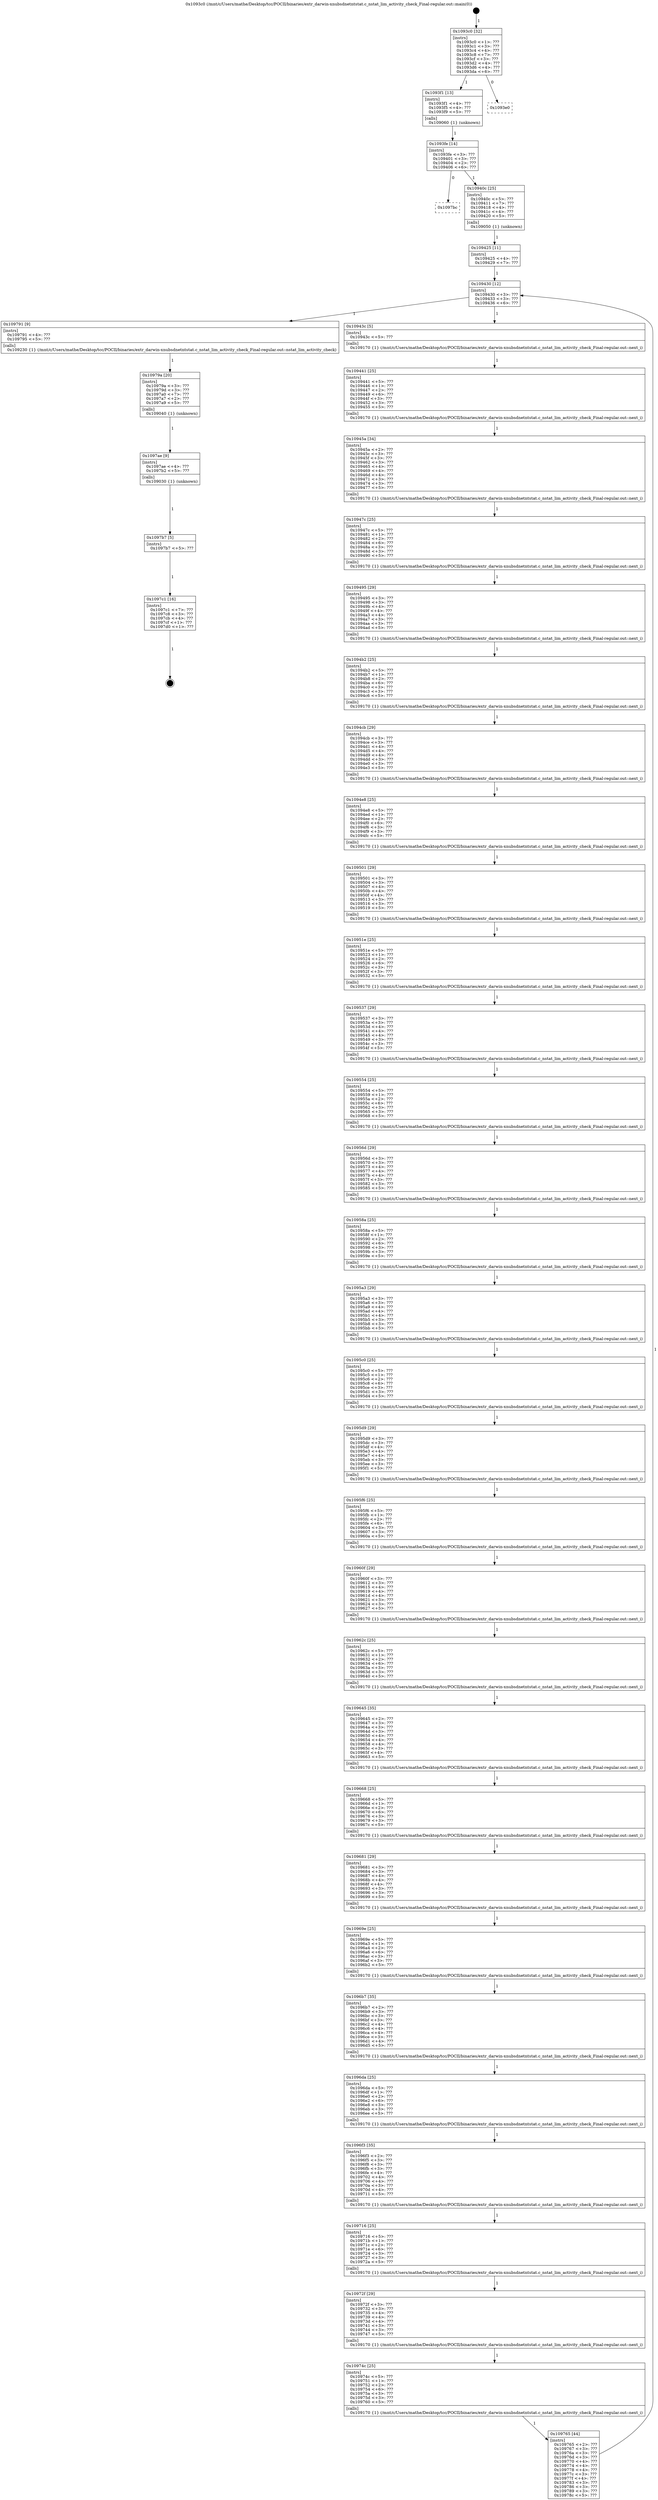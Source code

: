 digraph "0x1093c0" {
  label = "0x1093c0 (/mnt/c/Users/mathe/Desktop/tcc/POCII/binaries/extr_darwin-xnubsdnetntstat.c_nstat_lim_activity_check_Final-regular.out::main(0))"
  labelloc = "t"
  node[shape=record]

  Entry [label="",width=0.3,height=0.3,shape=circle,fillcolor=black,style=filled]
  "0x1093c0" [label="{
     0x1093c0 [32]\l
     | [instrs]\l
     &nbsp;&nbsp;0x1093c0 \<+1\>: ???\l
     &nbsp;&nbsp;0x1093c1 \<+3\>: ???\l
     &nbsp;&nbsp;0x1093c4 \<+4\>: ???\l
     &nbsp;&nbsp;0x1093c8 \<+7\>: ???\l
     &nbsp;&nbsp;0x1093cf \<+3\>: ???\l
     &nbsp;&nbsp;0x1093d2 \<+4\>: ???\l
     &nbsp;&nbsp;0x1093d6 \<+4\>: ???\l
     &nbsp;&nbsp;0x1093da \<+6\>: ???\l
  }"]
  "0x1093f1" [label="{
     0x1093f1 [13]\l
     | [instrs]\l
     &nbsp;&nbsp;0x1093f1 \<+4\>: ???\l
     &nbsp;&nbsp;0x1093f5 \<+4\>: ???\l
     &nbsp;&nbsp;0x1093f9 \<+5\>: ???\l
     | [calls]\l
     &nbsp;&nbsp;0x109060 \{1\} (unknown)\l
  }"]
  "0x1093e0" [label="{
     0x1093e0\l
  }", style=dashed]
  "0x1093fe" [label="{
     0x1093fe [14]\l
     | [instrs]\l
     &nbsp;&nbsp;0x1093fe \<+3\>: ???\l
     &nbsp;&nbsp;0x109401 \<+3\>: ???\l
     &nbsp;&nbsp;0x109404 \<+2\>: ???\l
     &nbsp;&nbsp;0x109406 \<+6\>: ???\l
  }"]
  "0x1097bc" [label="{
     0x1097bc\l
  }", style=dashed]
  "0x10940c" [label="{
     0x10940c [25]\l
     | [instrs]\l
     &nbsp;&nbsp;0x10940c \<+5\>: ???\l
     &nbsp;&nbsp;0x109411 \<+7\>: ???\l
     &nbsp;&nbsp;0x109418 \<+4\>: ???\l
     &nbsp;&nbsp;0x10941c \<+4\>: ???\l
     &nbsp;&nbsp;0x109420 \<+5\>: ???\l
     | [calls]\l
     &nbsp;&nbsp;0x109050 \{1\} (unknown)\l
  }"]
  Exit [label="",width=0.3,height=0.3,shape=circle,fillcolor=black,style=filled,peripheries=2]
  "0x109430" [label="{
     0x109430 [12]\l
     | [instrs]\l
     &nbsp;&nbsp;0x109430 \<+3\>: ???\l
     &nbsp;&nbsp;0x109433 \<+3\>: ???\l
     &nbsp;&nbsp;0x109436 \<+6\>: ???\l
  }"]
  "0x109791" [label="{
     0x109791 [9]\l
     | [instrs]\l
     &nbsp;&nbsp;0x109791 \<+4\>: ???\l
     &nbsp;&nbsp;0x109795 \<+5\>: ???\l
     | [calls]\l
     &nbsp;&nbsp;0x109230 \{1\} (/mnt/c/Users/mathe/Desktop/tcc/POCII/binaries/extr_darwin-xnubsdnetntstat.c_nstat_lim_activity_check_Final-regular.out::nstat_lim_activity_check)\l
  }"]
  "0x10943c" [label="{
     0x10943c [5]\l
     | [instrs]\l
     &nbsp;&nbsp;0x10943c \<+5\>: ???\l
     | [calls]\l
     &nbsp;&nbsp;0x109170 \{1\} (/mnt/c/Users/mathe/Desktop/tcc/POCII/binaries/extr_darwin-xnubsdnetntstat.c_nstat_lim_activity_check_Final-regular.out::next_i)\l
  }"]
  "0x109441" [label="{
     0x109441 [25]\l
     | [instrs]\l
     &nbsp;&nbsp;0x109441 \<+5\>: ???\l
     &nbsp;&nbsp;0x109446 \<+1\>: ???\l
     &nbsp;&nbsp;0x109447 \<+2\>: ???\l
     &nbsp;&nbsp;0x109449 \<+6\>: ???\l
     &nbsp;&nbsp;0x10944f \<+3\>: ???\l
     &nbsp;&nbsp;0x109452 \<+3\>: ???\l
     &nbsp;&nbsp;0x109455 \<+5\>: ???\l
     | [calls]\l
     &nbsp;&nbsp;0x109170 \{1\} (/mnt/c/Users/mathe/Desktop/tcc/POCII/binaries/extr_darwin-xnubsdnetntstat.c_nstat_lim_activity_check_Final-regular.out::next_i)\l
  }"]
  "0x10945a" [label="{
     0x10945a [34]\l
     | [instrs]\l
     &nbsp;&nbsp;0x10945a \<+2\>: ???\l
     &nbsp;&nbsp;0x10945c \<+3\>: ???\l
     &nbsp;&nbsp;0x10945f \<+3\>: ???\l
     &nbsp;&nbsp;0x109462 \<+3\>: ???\l
     &nbsp;&nbsp;0x109465 \<+4\>: ???\l
     &nbsp;&nbsp;0x109469 \<+4\>: ???\l
     &nbsp;&nbsp;0x10946d \<+4\>: ???\l
     &nbsp;&nbsp;0x109471 \<+3\>: ???\l
     &nbsp;&nbsp;0x109474 \<+3\>: ???\l
     &nbsp;&nbsp;0x109477 \<+5\>: ???\l
     | [calls]\l
     &nbsp;&nbsp;0x109170 \{1\} (/mnt/c/Users/mathe/Desktop/tcc/POCII/binaries/extr_darwin-xnubsdnetntstat.c_nstat_lim_activity_check_Final-regular.out::next_i)\l
  }"]
  "0x10947c" [label="{
     0x10947c [25]\l
     | [instrs]\l
     &nbsp;&nbsp;0x10947c \<+5\>: ???\l
     &nbsp;&nbsp;0x109481 \<+1\>: ???\l
     &nbsp;&nbsp;0x109482 \<+2\>: ???\l
     &nbsp;&nbsp;0x109484 \<+6\>: ???\l
     &nbsp;&nbsp;0x10948a \<+3\>: ???\l
     &nbsp;&nbsp;0x10948d \<+3\>: ???\l
     &nbsp;&nbsp;0x109490 \<+5\>: ???\l
     | [calls]\l
     &nbsp;&nbsp;0x109170 \{1\} (/mnt/c/Users/mathe/Desktop/tcc/POCII/binaries/extr_darwin-xnubsdnetntstat.c_nstat_lim_activity_check_Final-regular.out::next_i)\l
  }"]
  "0x109495" [label="{
     0x109495 [29]\l
     | [instrs]\l
     &nbsp;&nbsp;0x109495 \<+3\>: ???\l
     &nbsp;&nbsp;0x109498 \<+3\>: ???\l
     &nbsp;&nbsp;0x10949b \<+4\>: ???\l
     &nbsp;&nbsp;0x10949f \<+4\>: ???\l
     &nbsp;&nbsp;0x1094a3 \<+4\>: ???\l
     &nbsp;&nbsp;0x1094a7 \<+3\>: ???\l
     &nbsp;&nbsp;0x1094aa \<+3\>: ???\l
     &nbsp;&nbsp;0x1094ad \<+5\>: ???\l
     | [calls]\l
     &nbsp;&nbsp;0x109170 \{1\} (/mnt/c/Users/mathe/Desktop/tcc/POCII/binaries/extr_darwin-xnubsdnetntstat.c_nstat_lim_activity_check_Final-regular.out::next_i)\l
  }"]
  "0x1094b2" [label="{
     0x1094b2 [25]\l
     | [instrs]\l
     &nbsp;&nbsp;0x1094b2 \<+5\>: ???\l
     &nbsp;&nbsp;0x1094b7 \<+1\>: ???\l
     &nbsp;&nbsp;0x1094b8 \<+2\>: ???\l
     &nbsp;&nbsp;0x1094ba \<+6\>: ???\l
     &nbsp;&nbsp;0x1094c0 \<+3\>: ???\l
     &nbsp;&nbsp;0x1094c3 \<+3\>: ???\l
     &nbsp;&nbsp;0x1094c6 \<+5\>: ???\l
     | [calls]\l
     &nbsp;&nbsp;0x109170 \{1\} (/mnt/c/Users/mathe/Desktop/tcc/POCII/binaries/extr_darwin-xnubsdnetntstat.c_nstat_lim_activity_check_Final-regular.out::next_i)\l
  }"]
  "0x1094cb" [label="{
     0x1094cb [29]\l
     | [instrs]\l
     &nbsp;&nbsp;0x1094cb \<+3\>: ???\l
     &nbsp;&nbsp;0x1094ce \<+3\>: ???\l
     &nbsp;&nbsp;0x1094d1 \<+4\>: ???\l
     &nbsp;&nbsp;0x1094d5 \<+4\>: ???\l
     &nbsp;&nbsp;0x1094d9 \<+4\>: ???\l
     &nbsp;&nbsp;0x1094dd \<+3\>: ???\l
     &nbsp;&nbsp;0x1094e0 \<+3\>: ???\l
     &nbsp;&nbsp;0x1094e3 \<+5\>: ???\l
     | [calls]\l
     &nbsp;&nbsp;0x109170 \{1\} (/mnt/c/Users/mathe/Desktop/tcc/POCII/binaries/extr_darwin-xnubsdnetntstat.c_nstat_lim_activity_check_Final-regular.out::next_i)\l
  }"]
  "0x1094e8" [label="{
     0x1094e8 [25]\l
     | [instrs]\l
     &nbsp;&nbsp;0x1094e8 \<+5\>: ???\l
     &nbsp;&nbsp;0x1094ed \<+1\>: ???\l
     &nbsp;&nbsp;0x1094ee \<+2\>: ???\l
     &nbsp;&nbsp;0x1094f0 \<+6\>: ???\l
     &nbsp;&nbsp;0x1094f6 \<+3\>: ???\l
     &nbsp;&nbsp;0x1094f9 \<+3\>: ???\l
     &nbsp;&nbsp;0x1094fc \<+5\>: ???\l
     | [calls]\l
     &nbsp;&nbsp;0x109170 \{1\} (/mnt/c/Users/mathe/Desktop/tcc/POCII/binaries/extr_darwin-xnubsdnetntstat.c_nstat_lim_activity_check_Final-regular.out::next_i)\l
  }"]
  "0x109501" [label="{
     0x109501 [29]\l
     | [instrs]\l
     &nbsp;&nbsp;0x109501 \<+3\>: ???\l
     &nbsp;&nbsp;0x109504 \<+3\>: ???\l
     &nbsp;&nbsp;0x109507 \<+4\>: ???\l
     &nbsp;&nbsp;0x10950b \<+4\>: ???\l
     &nbsp;&nbsp;0x10950f \<+4\>: ???\l
     &nbsp;&nbsp;0x109513 \<+3\>: ???\l
     &nbsp;&nbsp;0x109516 \<+3\>: ???\l
     &nbsp;&nbsp;0x109519 \<+5\>: ???\l
     | [calls]\l
     &nbsp;&nbsp;0x109170 \{1\} (/mnt/c/Users/mathe/Desktop/tcc/POCII/binaries/extr_darwin-xnubsdnetntstat.c_nstat_lim_activity_check_Final-regular.out::next_i)\l
  }"]
  "0x10951e" [label="{
     0x10951e [25]\l
     | [instrs]\l
     &nbsp;&nbsp;0x10951e \<+5\>: ???\l
     &nbsp;&nbsp;0x109523 \<+1\>: ???\l
     &nbsp;&nbsp;0x109524 \<+2\>: ???\l
     &nbsp;&nbsp;0x109526 \<+6\>: ???\l
     &nbsp;&nbsp;0x10952c \<+3\>: ???\l
     &nbsp;&nbsp;0x10952f \<+3\>: ???\l
     &nbsp;&nbsp;0x109532 \<+5\>: ???\l
     | [calls]\l
     &nbsp;&nbsp;0x109170 \{1\} (/mnt/c/Users/mathe/Desktop/tcc/POCII/binaries/extr_darwin-xnubsdnetntstat.c_nstat_lim_activity_check_Final-regular.out::next_i)\l
  }"]
  "0x109537" [label="{
     0x109537 [29]\l
     | [instrs]\l
     &nbsp;&nbsp;0x109537 \<+3\>: ???\l
     &nbsp;&nbsp;0x10953a \<+3\>: ???\l
     &nbsp;&nbsp;0x10953d \<+4\>: ???\l
     &nbsp;&nbsp;0x109541 \<+4\>: ???\l
     &nbsp;&nbsp;0x109545 \<+4\>: ???\l
     &nbsp;&nbsp;0x109549 \<+3\>: ???\l
     &nbsp;&nbsp;0x10954c \<+3\>: ???\l
     &nbsp;&nbsp;0x10954f \<+5\>: ???\l
     | [calls]\l
     &nbsp;&nbsp;0x109170 \{1\} (/mnt/c/Users/mathe/Desktop/tcc/POCII/binaries/extr_darwin-xnubsdnetntstat.c_nstat_lim_activity_check_Final-regular.out::next_i)\l
  }"]
  "0x109554" [label="{
     0x109554 [25]\l
     | [instrs]\l
     &nbsp;&nbsp;0x109554 \<+5\>: ???\l
     &nbsp;&nbsp;0x109559 \<+1\>: ???\l
     &nbsp;&nbsp;0x10955a \<+2\>: ???\l
     &nbsp;&nbsp;0x10955c \<+6\>: ???\l
     &nbsp;&nbsp;0x109562 \<+3\>: ???\l
     &nbsp;&nbsp;0x109565 \<+3\>: ???\l
     &nbsp;&nbsp;0x109568 \<+5\>: ???\l
     | [calls]\l
     &nbsp;&nbsp;0x109170 \{1\} (/mnt/c/Users/mathe/Desktop/tcc/POCII/binaries/extr_darwin-xnubsdnetntstat.c_nstat_lim_activity_check_Final-regular.out::next_i)\l
  }"]
  "0x10956d" [label="{
     0x10956d [29]\l
     | [instrs]\l
     &nbsp;&nbsp;0x10956d \<+3\>: ???\l
     &nbsp;&nbsp;0x109570 \<+3\>: ???\l
     &nbsp;&nbsp;0x109573 \<+4\>: ???\l
     &nbsp;&nbsp;0x109577 \<+4\>: ???\l
     &nbsp;&nbsp;0x10957b \<+4\>: ???\l
     &nbsp;&nbsp;0x10957f \<+3\>: ???\l
     &nbsp;&nbsp;0x109582 \<+3\>: ???\l
     &nbsp;&nbsp;0x109585 \<+5\>: ???\l
     | [calls]\l
     &nbsp;&nbsp;0x109170 \{1\} (/mnt/c/Users/mathe/Desktop/tcc/POCII/binaries/extr_darwin-xnubsdnetntstat.c_nstat_lim_activity_check_Final-regular.out::next_i)\l
  }"]
  "0x10958a" [label="{
     0x10958a [25]\l
     | [instrs]\l
     &nbsp;&nbsp;0x10958a \<+5\>: ???\l
     &nbsp;&nbsp;0x10958f \<+1\>: ???\l
     &nbsp;&nbsp;0x109590 \<+2\>: ???\l
     &nbsp;&nbsp;0x109592 \<+6\>: ???\l
     &nbsp;&nbsp;0x109598 \<+3\>: ???\l
     &nbsp;&nbsp;0x10959b \<+3\>: ???\l
     &nbsp;&nbsp;0x10959e \<+5\>: ???\l
     | [calls]\l
     &nbsp;&nbsp;0x109170 \{1\} (/mnt/c/Users/mathe/Desktop/tcc/POCII/binaries/extr_darwin-xnubsdnetntstat.c_nstat_lim_activity_check_Final-regular.out::next_i)\l
  }"]
  "0x1095a3" [label="{
     0x1095a3 [29]\l
     | [instrs]\l
     &nbsp;&nbsp;0x1095a3 \<+3\>: ???\l
     &nbsp;&nbsp;0x1095a6 \<+3\>: ???\l
     &nbsp;&nbsp;0x1095a9 \<+4\>: ???\l
     &nbsp;&nbsp;0x1095ad \<+4\>: ???\l
     &nbsp;&nbsp;0x1095b1 \<+4\>: ???\l
     &nbsp;&nbsp;0x1095b5 \<+3\>: ???\l
     &nbsp;&nbsp;0x1095b8 \<+3\>: ???\l
     &nbsp;&nbsp;0x1095bb \<+5\>: ???\l
     | [calls]\l
     &nbsp;&nbsp;0x109170 \{1\} (/mnt/c/Users/mathe/Desktop/tcc/POCII/binaries/extr_darwin-xnubsdnetntstat.c_nstat_lim_activity_check_Final-regular.out::next_i)\l
  }"]
  "0x1095c0" [label="{
     0x1095c0 [25]\l
     | [instrs]\l
     &nbsp;&nbsp;0x1095c0 \<+5\>: ???\l
     &nbsp;&nbsp;0x1095c5 \<+1\>: ???\l
     &nbsp;&nbsp;0x1095c6 \<+2\>: ???\l
     &nbsp;&nbsp;0x1095c8 \<+6\>: ???\l
     &nbsp;&nbsp;0x1095ce \<+3\>: ???\l
     &nbsp;&nbsp;0x1095d1 \<+3\>: ???\l
     &nbsp;&nbsp;0x1095d4 \<+5\>: ???\l
     | [calls]\l
     &nbsp;&nbsp;0x109170 \{1\} (/mnt/c/Users/mathe/Desktop/tcc/POCII/binaries/extr_darwin-xnubsdnetntstat.c_nstat_lim_activity_check_Final-regular.out::next_i)\l
  }"]
  "0x1095d9" [label="{
     0x1095d9 [29]\l
     | [instrs]\l
     &nbsp;&nbsp;0x1095d9 \<+3\>: ???\l
     &nbsp;&nbsp;0x1095dc \<+3\>: ???\l
     &nbsp;&nbsp;0x1095df \<+4\>: ???\l
     &nbsp;&nbsp;0x1095e3 \<+4\>: ???\l
     &nbsp;&nbsp;0x1095e7 \<+4\>: ???\l
     &nbsp;&nbsp;0x1095eb \<+3\>: ???\l
     &nbsp;&nbsp;0x1095ee \<+3\>: ???\l
     &nbsp;&nbsp;0x1095f1 \<+5\>: ???\l
     | [calls]\l
     &nbsp;&nbsp;0x109170 \{1\} (/mnt/c/Users/mathe/Desktop/tcc/POCII/binaries/extr_darwin-xnubsdnetntstat.c_nstat_lim_activity_check_Final-regular.out::next_i)\l
  }"]
  "0x1095f6" [label="{
     0x1095f6 [25]\l
     | [instrs]\l
     &nbsp;&nbsp;0x1095f6 \<+5\>: ???\l
     &nbsp;&nbsp;0x1095fb \<+1\>: ???\l
     &nbsp;&nbsp;0x1095fc \<+2\>: ???\l
     &nbsp;&nbsp;0x1095fe \<+6\>: ???\l
     &nbsp;&nbsp;0x109604 \<+3\>: ???\l
     &nbsp;&nbsp;0x109607 \<+3\>: ???\l
     &nbsp;&nbsp;0x10960a \<+5\>: ???\l
     | [calls]\l
     &nbsp;&nbsp;0x109170 \{1\} (/mnt/c/Users/mathe/Desktop/tcc/POCII/binaries/extr_darwin-xnubsdnetntstat.c_nstat_lim_activity_check_Final-regular.out::next_i)\l
  }"]
  "0x10960f" [label="{
     0x10960f [29]\l
     | [instrs]\l
     &nbsp;&nbsp;0x10960f \<+3\>: ???\l
     &nbsp;&nbsp;0x109612 \<+3\>: ???\l
     &nbsp;&nbsp;0x109615 \<+4\>: ???\l
     &nbsp;&nbsp;0x109619 \<+4\>: ???\l
     &nbsp;&nbsp;0x10961d \<+4\>: ???\l
     &nbsp;&nbsp;0x109621 \<+3\>: ???\l
     &nbsp;&nbsp;0x109624 \<+3\>: ???\l
     &nbsp;&nbsp;0x109627 \<+5\>: ???\l
     | [calls]\l
     &nbsp;&nbsp;0x109170 \{1\} (/mnt/c/Users/mathe/Desktop/tcc/POCII/binaries/extr_darwin-xnubsdnetntstat.c_nstat_lim_activity_check_Final-regular.out::next_i)\l
  }"]
  "0x10962c" [label="{
     0x10962c [25]\l
     | [instrs]\l
     &nbsp;&nbsp;0x10962c \<+5\>: ???\l
     &nbsp;&nbsp;0x109631 \<+1\>: ???\l
     &nbsp;&nbsp;0x109632 \<+2\>: ???\l
     &nbsp;&nbsp;0x109634 \<+6\>: ???\l
     &nbsp;&nbsp;0x10963a \<+3\>: ???\l
     &nbsp;&nbsp;0x10963d \<+3\>: ???\l
     &nbsp;&nbsp;0x109640 \<+5\>: ???\l
     | [calls]\l
     &nbsp;&nbsp;0x109170 \{1\} (/mnt/c/Users/mathe/Desktop/tcc/POCII/binaries/extr_darwin-xnubsdnetntstat.c_nstat_lim_activity_check_Final-regular.out::next_i)\l
  }"]
  "0x109645" [label="{
     0x109645 [35]\l
     | [instrs]\l
     &nbsp;&nbsp;0x109645 \<+2\>: ???\l
     &nbsp;&nbsp;0x109647 \<+3\>: ???\l
     &nbsp;&nbsp;0x10964a \<+3\>: ???\l
     &nbsp;&nbsp;0x10964d \<+3\>: ???\l
     &nbsp;&nbsp;0x109650 \<+4\>: ???\l
     &nbsp;&nbsp;0x109654 \<+4\>: ???\l
     &nbsp;&nbsp;0x109658 \<+4\>: ???\l
     &nbsp;&nbsp;0x10965c \<+3\>: ???\l
     &nbsp;&nbsp;0x10965f \<+4\>: ???\l
     &nbsp;&nbsp;0x109663 \<+5\>: ???\l
     | [calls]\l
     &nbsp;&nbsp;0x109170 \{1\} (/mnt/c/Users/mathe/Desktop/tcc/POCII/binaries/extr_darwin-xnubsdnetntstat.c_nstat_lim_activity_check_Final-regular.out::next_i)\l
  }"]
  "0x109668" [label="{
     0x109668 [25]\l
     | [instrs]\l
     &nbsp;&nbsp;0x109668 \<+5\>: ???\l
     &nbsp;&nbsp;0x10966d \<+1\>: ???\l
     &nbsp;&nbsp;0x10966e \<+2\>: ???\l
     &nbsp;&nbsp;0x109670 \<+6\>: ???\l
     &nbsp;&nbsp;0x109676 \<+3\>: ???\l
     &nbsp;&nbsp;0x109679 \<+3\>: ???\l
     &nbsp;&nbsp;0x10967c \<+5\>: ???\l
     | [calls]\l
     &nbsp;&nbsp;0x109170 \{1\} (/mnt/c/Users/mathe/Desktop/tcc/POCII/binaries/extr_darwin-xnubsdnetntstat.c_nstat_lim_activity_check_Final-regular.out::next_i)\l
  }"]
  "0x109681" [label="{
     0x109681 [29]\l
     | [instrs]\l
     &nbsp;&nbsp;0x109681 \<+3\>: ???\l
     &nbsp;&nbsp;0x109684 \<+3\>: ???\l
     &nbsp;&nbsp;0x109687 \<+4\>: ???\l
     &nbsp;&nbsp;0x10968b \<+4\>: ???\l
     &nbsp;&nbsp;0x10968f \<+4\>: ???\l
     &nbsp;&nbsp;0x109693 \<+3\>: ???\l
     &nbsp;&nbsp;0x109696 \<+3\>: ???\l
     &nbsp;&nbsp;0x109699 \<+5\>: ???\l
     | [calls]\l
     &nbsp;&nbsp;0x109170 \{1\} (/mnt/c/Users/mathe/Desktop/tcc/POCII/binaries/extr_darwin-xnubsdnetntstat.c_nstat_lim_activity_check_Final-regular.out::next_i)\l
  }"]
  "0x10969e" [label="{
     0x10969e [25]\l
     | [instrs]\l
     &nbsp;&nbsp;0x10969e \<+5\>: ???\l
     &nbsp;&nbsp;0x1096a3 \<+1\>: ???\l
     &nbsp;&nbsp;0x1096a4 \<+2\>: ???\l
     &nbsp;&nbsp;0x1096a6 \<+6\>: ???\l
     &nbsp;&nbsp;0x1096ac \<+3\>: ???\l
     &nbsp;&nbsp;0x1096af \<+3\>: ???\l
     &nbsp;&nbsp;0x1096b2 \<+5\>: ???\l
     | [calls]\l
     &nbsp;&nbsp;0x109170 \{1\} (/mnt/c/Users/mathe/Desktop/tcc/POCII/binaries/extr_darwin-xnubsdnetntstat.c_nstat_lim_activity_check_Final-regular.out::next_i)\l
  }"]
  "0x1096b7" [label="{
     0x1096b7 [35]\l
     | [instrs]\l
     &nbsp;&nbsp;0x1096b7 \<+2\>: ???\l
     &nbsp;&nbsp;0x1096b9 \<+3\>: ???\l
     &nbsp;&nbsp;0x1096bc \<+3\>: ???\l
     &nbsp;&nbsp;0x1096bf \<+3\>: ???\l
     &nbsp;&nbsp;0x1096c2 \<+4\>: ???\l
     &nbsp;&nbsp;0x1096c6 \<+4\>: ???\l
     &nbsp;&nbsp;0x1096ca \<+4\>: ???\l
     &nbsp;&nbsp;0x1096ce \<+3\>: ???\l
     &nbsp;&nbsp;0x1096d1 \<+4\>: ???\l
     &nbsp;&nbsp;0x1096d5 \<+5\>: ???\l
     | [calls]\l
     &nbsp;&nbsp;0x109170 \{1\} (/mnt/c/Users/mathe/Desktop/tcc/POCII/binaries/extr_darwin-xnubsdnetntstat.c_nstat_lim_activity_check_Final-regular.out::next_i)\l
  }"]
  "0x1096da" [label="{
     0x1096da [25]\l
     | [instrs]\l
     &nbsp;&nbsp;0x1096da \<+5\>: ???\l
     &nbsp;&nbsp;0x1096df \<+1\>: ???\l
     &nbsp;&nbsp;0x1096e0 \<+2\>: ???\l
     &nbsp;&nbsp;0x1096e2 \<+6\>: ???\l
     &nbsp;&nbsp;0x1096e8 \<+3\>: ???\l
     &nbsp;&nbsp;0x1096eb \<+3\>: ???\l
     &nbsp;&nbsp;0x1096ee \<+5\>: ???\l
     | [calls]\l
     &nbsp;&nbsp;0x109170 \{1\} (/mnt/c/Users/mathe/Desktop/tcc/POCII/binaries/extr_darwin-xnubsdnetntstat.c_nstat_lim_activity_check_Final-regular.out::next_i)\l
  }"]
  "0x1096f3" [label="{
     0x1096f3 [35]\l
     | [instrs]\l
     &nbsp;&nbsp;0x1096f3 \<+2\>: ???\l
     &nbsp;&nbsp;0x1096f5 \<+3\>: ???\l
     &nbsp;&nbsp;0x1096f8 \<+3\>: ???\l
     &nbsp;&nbsp;0x1096fb \<+3\>: ???\l
     &nbsp;&nbsp;0x1096fe \<+4\>: ???\l
     &nbsp;&nbsp;0x109702 \<+4\>: ???\l
     &nbsp;&nbsp;0x109706 \<+4\>: ???\l
     &nbsp;&nbsp;0x10970a \<+3\>: ???\l
     &nbsp;&nbsp;0x10970d \<+4\>: ???\l
     &nbsp;&nbsp;0x109711 \<+5\>: ???\l
     | [calls]\l
     &nbsp;&nbsp;0x109170 \{1\} (/mnt/c/Users/mathe/Desktop/tcc/POCII/binaries/extr_darwin-xnubsdnetntstat.c_nstat_lim_activity_check_Final-regular.out::next_i)\l
  }"]
  "0x109716" [label="{
     0x109716 [25]\l
     | [instrs]\l
     &nbsp;&nbsp;0x109716 \<+5\>: ???\l
     &nbsp;&nbsp;0x10971b \<+1\>: ???\l
     &nbsp;&nbsp;0x10971c \<+2\>: ???\l
     &nbsp;&nbsp;0x10971e \<+6\>: ???\l
     &nbsp;&nbsp;0x109724 \<+3\>: ???\l
     &nbsp;&nbsp;0x109727 \<+3\>: ???\l
     &nbsp;&nbsp;0x10972a \<+5\>: ???\l
     | [calls]\l
     &nbsp;&nbsp;0x109170 \{1\} (/mnt/c/Users/mathe/Desktop/tcc/POCII/binaries/extr_darwin-xnubsdnetntstat.c_nstat_lim_activity_check_Final-regular.out::next_i)\l
  }"]
  "0x10972f" [label="{
     0x10972f [29]\l
     | [instrs]\l
     &nbsp;&nbsp;0x10972f \<+3\>: ???\l
     &nbsp;&nbsp;0x109732 \<+3\>: ???\l
     &nbsp;&nbsp;0x109735 \<+4\>: ???\l
     &nbsp;&nbsp;0x109739 \<+4\>: ???\l
     &nbsp;&nbsp;0x10973d \<+4\>: ???\l
     &nbsp;&nbsp;0x109741 \<+3\>: ???\l
     &nbsp;&nbsp;0x109744 \<+3\>: ???\l
     &nbsp;&nbsp;0x109747 \<+5\>: ???\l
     | [calls]\l
     &nbsp;&nbsp;0x109170 \{1\} (/mnt/c/Users/mathe/Desktop/tcc/POCII/binaries/extr_darwin-xnubsdnetntstat.c_nstat_lim_activity_check_Final-regular.out::next_i)\l
  }"]
  "0x10974c" [label="{
     0x10974c [25]\l
     | [instrs]\l
     &nbsp;&nbsp;0x10974c \<+5\>: ???\l
     &nbsp;&nbsp;0x109751 \<+1\>: ???\l
     &nbsp;&nbsp;0x109752 \<+2\>: ???\l
     &nbsp;&nbsp;0x109754 \<+6\>: ???\l
     &nbsp;&nbsp;0x10975a \<+3\>: ???\l
     &nbsp;&nbsp;0x10975d \<+3\>: ???\l
     &nbsp;&nbsp;0x109760 \<+5\>: ???\l
     | [calls]\l
     &nbsp;&nbsp;0x109170 \{1\} (/mnt/c/Users/mathe/Desktop/tcc/POCII/binaries/extr_darwin-xnubsdnetntstat.c_nstat_lim_activity_check_Final-regular.out::next_i)\l
  }"]
  "0x109765" [label="{
     0x109765 [44]\l
     | [instrs]\l
     &nbsp;&nbsp;0x109765 \<+2\>: ???\l
     &nbsp;&nbsp;0x109767 \<+3\>: ???\l
     &nbsp;&nbsp;0x10976a \<+3\>: ???\l
     &nbsp;&nbsp;0x10976d \<+3\>: ???\l
     &nbsp;&nbsp;0x109770 \<+4\>: ???\l
     &nbsp;&nbsp;0x109774 \<+4\>: ???\l
     &nbsp;&nbsp;0x109778 \<+4\>: ???\l
     &nbsp;&nbsp;0x10977c \<+3\>: ???\l
     &nbsp;&nbsp;0x10977f \<+4\>: ???\l
     &nbsp;&nbsp;0x109783 \<+3\>: ???\l
     &nbsp;&nbsp;0x109786 \<+3\>: ???\l
     &nbsp;&nbsp;0x109789 \<+3\>: ???\l
     &nbsp;&nbsp;0x10978c \<+5\>: ???\l
  }"]
  "0x109425" [label="{
     0x109425 [11]\l
     | [instrs]\l
     &nbsp;&nbsp;0x109425 \<+4\>: ???\l
     &nbsp;&nbsp;0x109429 \<+7\>: ???\l
  }"]
  "0x10979a" [label="{
     0x10979a [20]\l
     | [instrs]\l
     &nbsp;&nbsp;0x10979a \<+3\>: ???\l
     &nbsp;&nbsp;0x10979d \<+3\>: ???\l
     &nbsp;&nbsp;0x1097a0 \<+7\>: ???\l
     &nbsp;&nbsp;0x1097a7 \<+2\>: ???\l
     &nbsp;&nbsp;0x1097a9 \<+5\>: ???\l
     | [calls]\l
     &nbsp;&nbsp;0x109040 \{1\} (unknown)\l
  }"]
  "0x1097ae" [label="{
     0x1097ae [9]\l
     | [instrs]\l
     &nbsp;&nbsp;0x1097ae \<+4\>: ???\l
     &nbsp;&nbsp;0x1097b2 \<+5\>: ???\l
     | [calls]\l
     &nbsp;&nbsp;0x109030 \{1\} (unknown)\l
  }"]
  "0x1097b7" [label="{
     0x1097b7 [5]\l
     | [instrs]\l
     &nbsp;&nbsp;0x1097b7 \<+5\>: ???\l
  }"]
  "0x1097c1" [label="{
     0x1097c1 [16]\l
     | [instrs]\l
     &nbsp;&nbsp;0x1097c1 \<+7\>: ???\l
     &nbsp;&nbsp;0x1097c8 \<+3\>: ???\l
     &nbsp;&nbsp;0x1097cb \<+4\>: ???\l
     &nbsp;&nbsp;0x1097cf \<+1\>: ???\l
     &nbsp;&nbsp;0x1097d0 \<+1\>: ???\l
  }"]
  Entry -> "0x1093c0" [label=" 1"]
  "0x1093c0" -> "0x1093f1" [label=" 1"]
  "0x1093c0" -> "0x1093e0" [label=" 0"]
  "0x1093f1" -> "0x1093fe" [label=" 1"]
  "0x1093fe" -> "0x1097bc" [label=" 0"]
  "0x1093fe" -> "0x10940c" [label=" 1"]
  "0x1097c1" -> Exit [label=" 1"]
  "0x10940c" -> "0x109425" [label=" 1"]
  "0x109430" -> "0x109791" [label=" 1"]
  "0x109430" -> "0x10943c" [label=" 1"]
  "0x10943c" -> "0x109441" [label=" 1"]
  "0x109441" -> "0x10945a" [label=" 1"]
  "0x10945a" -> "0x10947c" [label=" 1"]
  "0x10947c" -> "0x109495" [label=" 1"]
  "0x109495" -> "0x1094b2" [label=" 1"]
  "0x1094b2" -> "0x1094cb" [label=" 1"]
  "0x1094cb" -> "0x1094e8" [label=" 1"]
  "0x1094e8" -> "0x109501" [label=" 1"]
  "0x109501" -> "0x10951e" [label=" 1"]
  "0x10951e" -> "0x109537" [label=" 1"]
  "0x109537" -> "0x109554" [label=" 1"]
  "0x109554" -> "0x10956d" [label=" 1"]
  "0x10956d" -> "0x10958a" [label=" 1"]
  "0x10958a" -> "0x1095a3" [label=" 1"]
  "0x1095a3" -> "0x1095c0" [label=" 1"]
  "0x1095c0" -> "0x1095d9" [label=" 1"]
  "0x1095d9" -> "0x1095f6" [label=" 1"]
  "0x1095f6" -> "0x10960f" [label=" 1"]
  "0x10960f" -> "0x10962c" [label=" 1"]
  "0x10962c" -> "0x109645" [label=" 1"]
  "0x109645" -> "0x109668" [label=" 1"]
  "0x109668" -> "0x109681" [label=" 1"]
  "0x109681" -> "0x10969e" [label=" 1"]
  "0x10969e" -> "0x1096b7" [label=" 1"]
  "0x1096b7" -> "0x1096da" [label=" 1"]
  "0x1096da" -> "0x1096f3" [label=" 1"]
  "0x1096f3" -> "0x109716" [label=" 1"]
  "0x109716" -> "0x10972f" [label=" 1"]
  "0x10972f" -> "0x10974c" [label=" 1"]
  "0x10974c" -> "0x109765" [label=" 1"]
  "0x109425" -> "0x109430" [label=" 1"]
  "0x109765" -> "0x109430" [label=" 1"]
  "0x109791" -> "0x10979a" [label=" 1"]
  "0x10979a" -> "0x1097ae" [label=" 1"]
  "0x1097ae" -> "0x1097b7" [label=" 1"]
  "0x1097b7" -> "0x1097c1" [label=" 1"]
}
